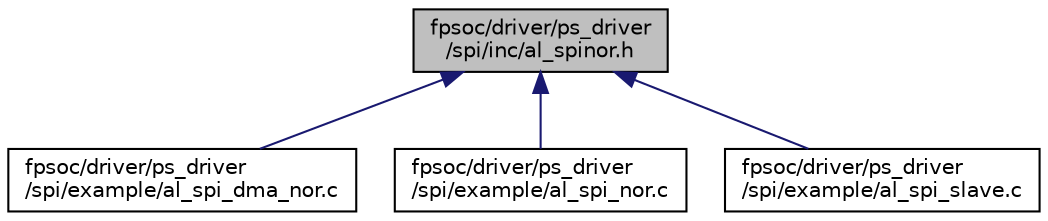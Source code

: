 digraph "fpsoc/driver/ps_driver/spi/inc/al_spinor.h"
{
  edge [fontname="Helvetica",fontsize="10",labelfontname="Helvetica",labelfontsize="10"];
  node [fontname="Helvetica",fontsize="10",shape=record];
  Node1 [label="fpsoc/driver/ps_driver\l/spi/inc/al_spinor.h",height=0.2,width=0.4,color="black", fillcolor="grey75", style="filled", fontcolor="black"];
  Node1 -> Node2 [dir="back",color="midnightblue",fontsize="10",style="solid",fontname="Helvetica"];
  Node2 [label="fpsoc/driver/ps_driver\l/spi/example/al_spi_dma_nor.c",height=0.2,width=0.4,color="black", fillcolor="white", style="filled",URL="$al__spi__dma__nor_8c.html"];
  Node1 -> Node3 [dir="back",color="midnightblue",fontsize="10",style="solid",fontname="Helvetica"];
  Node3 [label="fpsoc/driver/ps_driver\l/spi/example/al_spi_nor.c",height=0.2,width=0.4,color="black", fillcolor="white", style="filled",URL="$al__spi__nor_8c.html"];
  Node1 -> Node4 [dir="back",color="midnightblue",fontsize="10",style="solid",fontname="Helvetica"];
  Node4 [label="fpsoc/driver/ps_driver\l/spi/example/al_spi_slave.c",height=0.2,width=0.4,color="black", fillcolor="white", style="filled",URL="$al__spi__slave_8c.html"];
}
